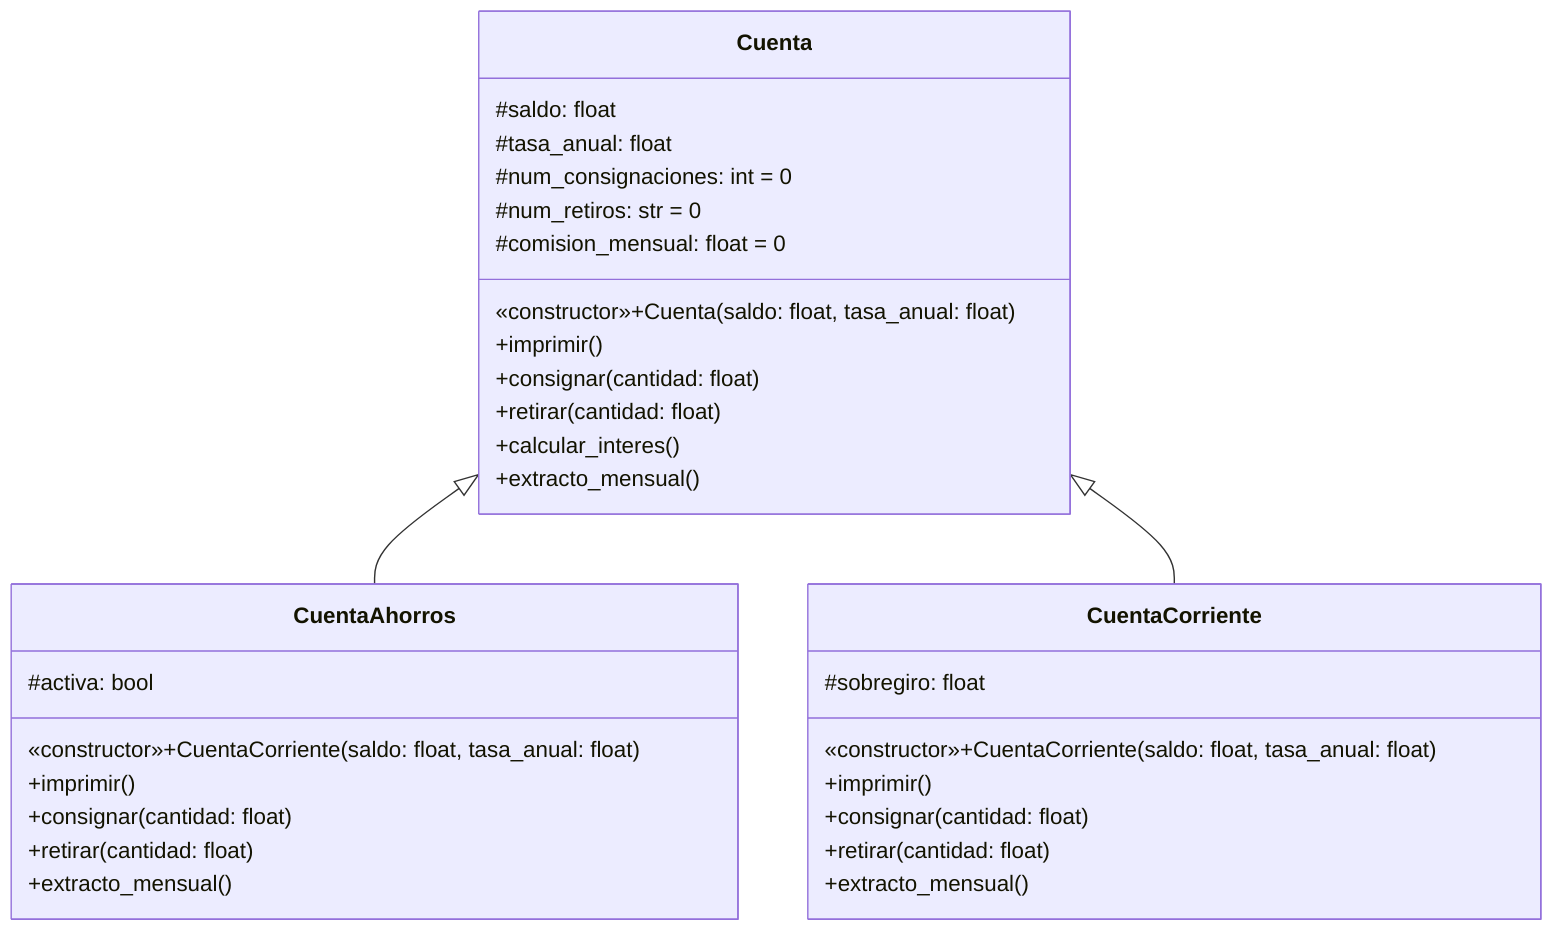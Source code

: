 classDiagram
    class Cuenta {
        #saldo: float
        #tasa_anual: float
        #num_consignaciones: int = 0
        #num_retiros: str = 0
        #comision_mensual: float = 0
        
        «constructor»+Cuenta(saldo: float, tasa_anual: float)
        +imprimir()
        +consignar(cantidad: float)
        +retirar(cantidad: float)
        +calcular_interes()
        +extracto_mensual()
    }

    class CuentaAhorros {
        #activa: bool
        
        «constructor»+CuentaCorriente(saldo: float, tasa_anual: float)
        +imprimir()
        +consignar(cantidad: float)
        +retirar(cantidad: float)
        +extracto_mensual()
    }

    class CuentaCorriente {
        #sobregiro: float
        
        «constructor»+CuentaCorriente(saldo: float, tasa_anual: float)
        +imprimir()
        +consignar(cantidad: float)
        +retirar(cantidad: float)
        +extracto_mensual()
    }

    Cuenta <|-- CuentaAhorros
    Cuenta <|-- CuentaCorriente